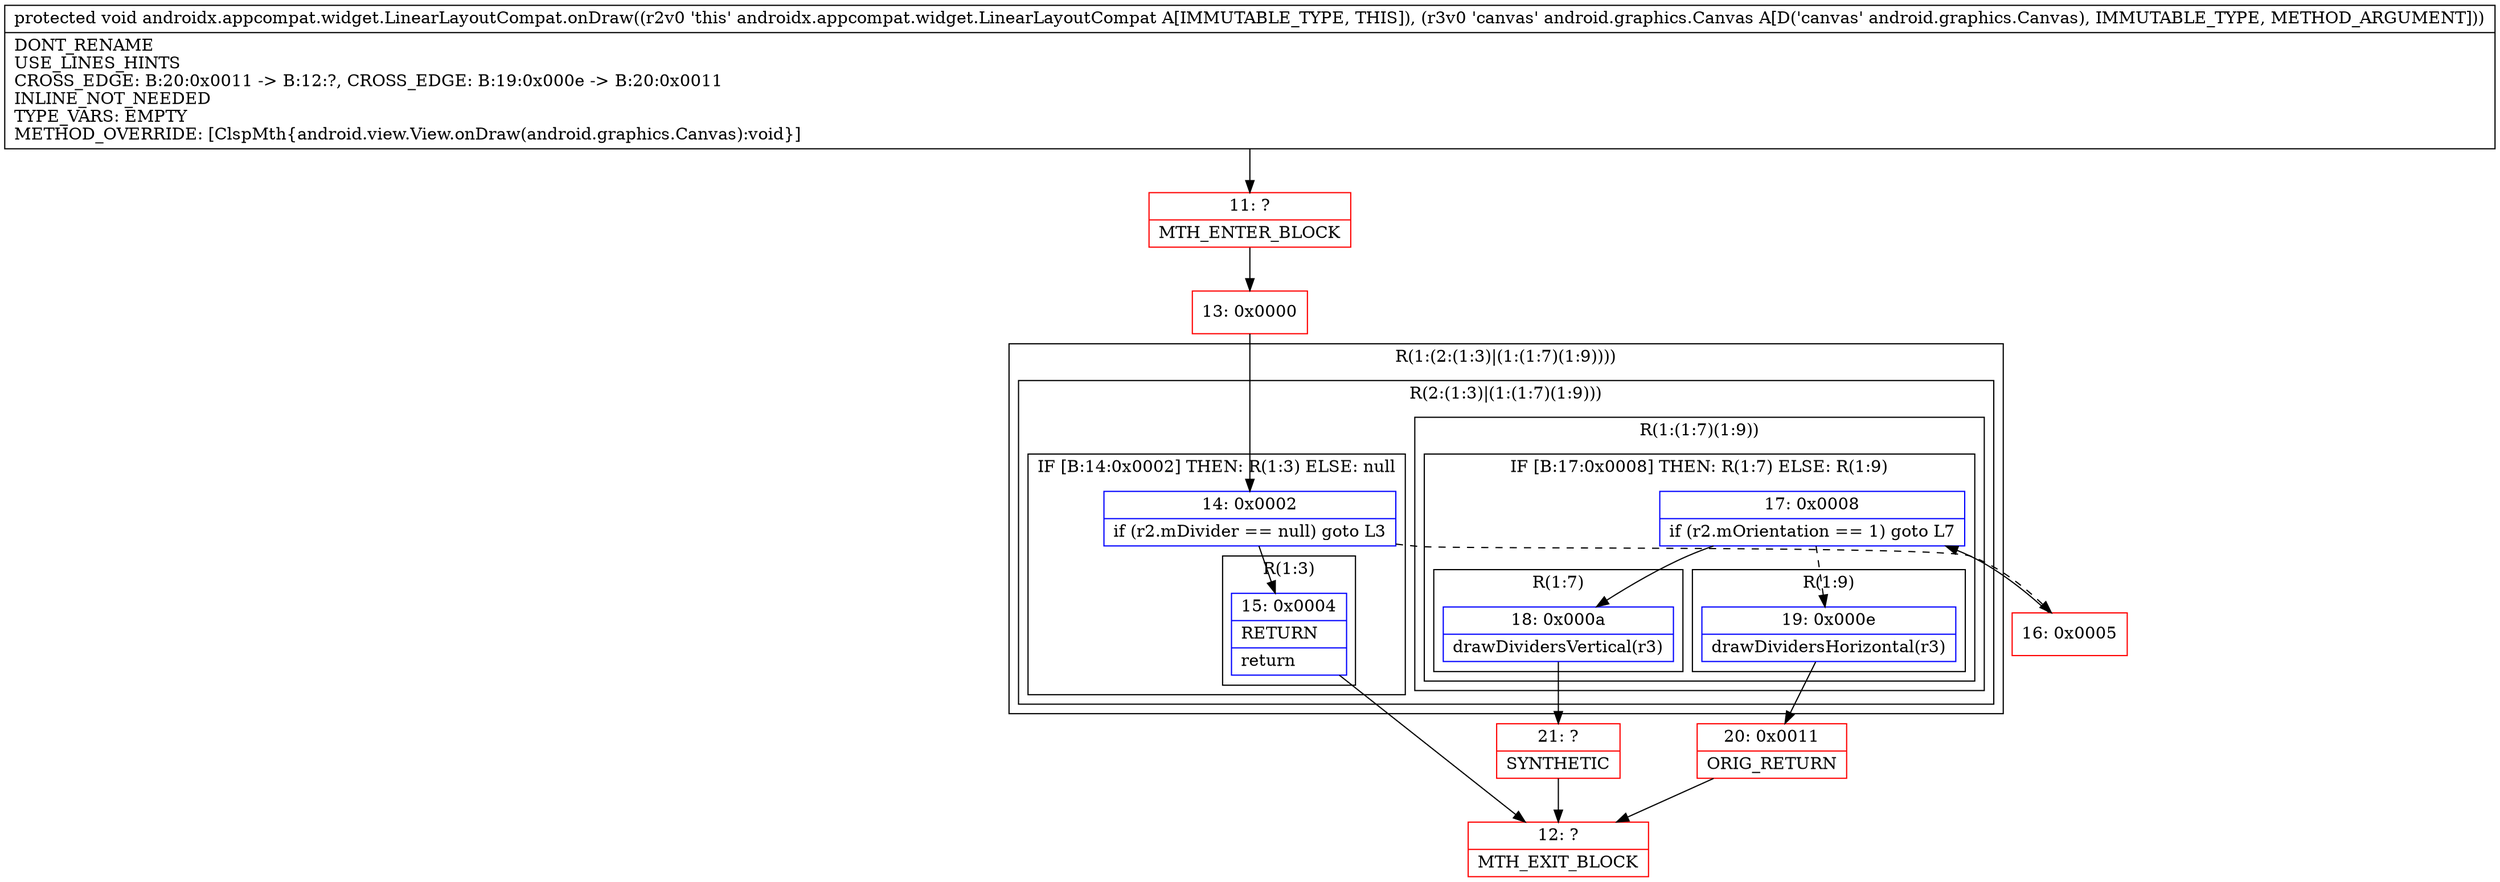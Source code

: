 digraph "CFG forandroidx.appcompat.widget.LinearLayoutCompat.onDraw(Landroid\/graphics\/Canvas;)V" {
subgraph cluster_Region_96939929 {
label = "R(1:(2:(1:3)|(1:(1:7)(1:9))))";
node [shape=record,color=blue];
subgraph cluster_Region_851655300 {
label = "R(2:(1:3)|(1:(1:7)(1:9)))";
node [shape=record,color=blue];
subgraph cluster_IfRegion_1680459609 {
label = "IF [B:14:0x0002] THEN: R(1:3) ELSE: null";
node [shape=record,color=blue];
Node_14 [shape=record,label="{14\:\ 0x0002|if (r2.mDivider == null) goto L3\l}"];
subgraph cluster_Region_275122320 {
label = "R(1:3)";
node [shape=record,color=blue];
Node_15 [shape=record,label="{15\:\ 0x0004|RETURN\l|return\l}"];
}
}
subgraph cluster_Region_752965346 {
label = "R(1:(1:7)(1:9))";
node [shape=record,color=blue];
subgraph cluster_IfRegion_123559648 {
label = "IF [B:17:0x0008] THEN: R(1:7) ELSE: R(1:9)";
node [shape=record,color=blue];
Node_17 [shape=record,label="{17\:\ 0x0008|if (r2.mOrientation == 1) goto L7\l}"];
subgraph cluster_Region_769938013 {
label = "R(1:7)";
node [shape=record,color=blue];
Node_18 [shape=record,label="{18\:\ 0x000a|drawDividersVertical(r3)\l}"];
}
subgraph cluster_Region_233242105 {
label = "R(1:9)";
node [shape=record,color=blue];
Node_19 [shape=record,label="{19\:\ 0x000e|drawDividersHorizontal(r3)\l}"];
}
}
}
}
}
Node_11 [shape=record,color=red,label="{11\:\ ?|MTH_ENTER_BLOCK\l}"];
Node_13 [shape=record,color=red,label="{13\:\ 0x0000}"];
Node_12 [shape=record,color=red,label="{12\:\ ?|MTH_EXIT_BLOCK\l}"];
Node_16 [shape=record,color=red,label="{16\:\ 0x0005}"];
Node_21 [shape=record,color=red,label="{21\:\ ?|SYNTHETIC\l}"];
Node_20 [shape=record,color=red,label="{20\:\ 0x0011|ORIG_RETURN\l}"];
MethodNode[shape=record,label="{protected void androidx.appcompat.widget.LinearLayoutCompat.onDraw((r2v0 'this' androidx.appcompat.widget.LinearLayoutCompat A[IMMUTABLE_TYPE, THIS]), (r3v0 'canvas' android.graphics.Canvas A[D('canvas' android.graphics.Canvas), IMMUTABLE_TYPE, METHOD_ARGUMENT]))  | DONT_RENAME\lUSE_LINES_HINTS\lCROSS_EDGE: B:20:0x0011 \-\> B:12:?, CROSS_EDGE: B:19:0x000e \-\> B:20:0x0011\lINLINE_NOT_NEEDED\lTYPE_VARS: EMPTY\lMETHOD_OVERRIDE: [ClspMth\{android.view.View.onDraw(android.graphics.Canvas):void\}]\l}"];
MethodNode -> Node_11;Node_14 -> Node_15;
Node_14 -> Node_16[style=dashed];
Node_15 -> Node_12;
Node_17 -> Node_18;
Node_17 -> Node_19[style=dashed];
Node_18 -> Node_21;
Node_19 -> Node_20;
Node_11 -> Node_13;
Node_13 -> Node_14;
Node_16 -> Node_17;
Node_21 -> Node_12;
Node_20 -> Node_12;
}

